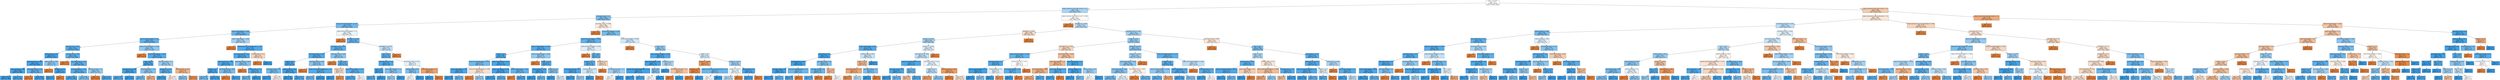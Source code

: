 digraph Tree {
node [shape=box, style="filled", color="black"] ;
0 [label="date <= 114.047\ngini = 0.5\nsamples = 48936\nvalue = [24468, 24468]", fillcolor="#e5813900"] ;
1 [label="highest_education_Lower Than A Level <= 0.0\ngini = 0.46\nsamples = 23588\nvalue = [8468, 15120]", fillcolor="#399de570"] ;
0 -> 1 [labeldistance=2.5, labelangle=45, headlabel="True"] ;
2 [label="imd_band_10-20% <= 0.0\ngini = 0.382\nsamples = 13905\nvalue = [3580, 10325]", fillcolor="#399de5a7"] ;
1 -> 2 ;
3 [label="region_North Western Region <= 0.001\ngini = 0.341\nsamples = 12206\nvalue = [2657, 9549]", fillcolor="#399de5b8"] ;
2 -> 3 ;
4 [label="region_London Region <= 0.001\ngini = 0.301\nsamples = 10797\nvalue = [1990, 8807]", fillcolor="#399de5c5"] ;
3 -> 4 ;
5 [label="region_South West Region <= 0.0\ngini = 0.271\nsamples = 9481\nvalue = [1529, 7952]", fillcolor="#399de5ce"] ;
4 -> 5 ;
6 [label="age_band_0-35 <= 0.001\ngini = 0.241\nsamples = 8249\nvalue = [1157, 7092]", fillcolor="#399de5d5"] ;
5 -> 6 ;
7 [label="region_Ireland <= 0.03\ngini = 0.113\nsamples = 2247\nvalue = [135, 2112]", fillcolor="#399de5ef"] ;
6 -> 7 ;
8 [label="imd_band_60-70% <= 0.003\ngini = 0.092\nsamples = 2144\nvalue = [104, 2040]", fillcolor="#399de5f2"] ;
7 -> 8 ;
9 [label="region_Scotland <= 0.083\ngini = 0.068\nsamples = 1898\nvalue = [67, 1831]", fillcolor="#399de5f6"] ;
8 -> 9 ;
10 [label="gini = 0.041\nsamples = 1480\nvalue = [31, 1449]", fillcolor="#399de5fa"] ;
9 -> 10 ;
11 [label="gini = 0.157\nsamples = 418\nvalue = [36, 382]", fillcolor="#399de5e7"] ;
9 -> 11 ;
12 [label="imd_band_60-70% <= 0.976\ngini = 0.256\nsamples = 246\nvalue = [37, 209]", fillcolor="#399de5d2"] ;
8 -> 12 ;
13 [label="gini = 0.0\nsamples = 26\nvalue = [26, 0]", fillcolor="#e58139ff"] ;
12 -> 13 ;
14 [label="gini = 0.095\nsamples = 220\nvalue = [11, 209]", fillcolor="#399de5f2"] ;
12 -> 14 ;
15 [label="region_Ireland <= 0.983\ngini = 0.421\nsamples = 103\nvalue = [31, 72]", fillcolor="#399de591"] ;
7 -> 15 ;
16 [label="gini = 0.0\nsamples = 27\nvalue = [27, 0]", fillcolor="#e58139ff"] ;
15 -> 16 ;
17 [label="disability_Y <= 0.5\ngini = 0.1\nsamples = 76\nvalue = [4, 72]", fillcolor="#399de5f1"] ;
15 -> 17 ;
18 [label="gini = 0.077\nsamples = 75\nvalue = [3, 72]", fillcolor="#399de5f4"] ;
17 -> 18 ;
19 [label="gini = 0.0\nsamples = 1\nvalue = [1, 0]", fillcolor="#e58139ff"] ;
17 -> 19 ;
20 [label="age_band_0-35 <= 0.999\ngini = 0.283\nsamples = 6002\nvalue = [1022, 4980]", fillcolor="#399de5cb"] ;
6 -> 20 ;
21 [label="gini = 0.0\nsamples = 173\nvalue = [173, 0]", fillcolor="#e58139ff"] ;
20 -> 21 ;
22 [label="imd_band_30-40% <= 0.003\ngini = 0.249\nsamples = 5829\nvalue = [849, 4980]", fillcolor="#399de5d4"] ;
20 -> 22 ;
23 [label="imd_band_50-60% <= 0.004\ngini = 0.217\nsamples = 5138\nvalue = [635, 4503]", fillcolor="#399de5db"] ;
22 -> 23 ;
24 [label="gini = 0.184\nsamples = 4445\nvalue = [456, 3989]", fillcolor="#399de5e2"] ;
23 -> 24 ;
25 [label="gini = 0.383\nsamples = 693\nvalue = [179, 514]", fillcolor="#399de5a6"] ;
23 -> 25 ;
26 [label="imd_band_30-40% <= 1.0\ngini = 0.428\nsamples = 691\nvalue = [214, 477]", fillcolor="#399de58d"] ;
22 -> 26 ;
27 [label="gini = 0.0\nsamples = 160\nvalue = [160, 0]", fillcolor="#e58139ff"] ;
26 -> 27 ;
28 [label="gini = 0.183\nsamples = 531\nvalue = [54, 477]", fillcolor="#399de5e2"] ;
26 -> 28 ;
29 [label="region_South West Region <= 0.999\ngini = 0.422\nsamples = 1232\nvalue = [372, 860]", fillcolor="#399de591"] ;
5 -> 29 ;
30 [label="gini = 0.0\nsamples = 253\nvalue = [253, 0]", fillcolor="#e58139ff"] ;
29 -> 30 ;
31 [label="num_of_prev_attempts <= 0.049\ngini = 0.214\nsamples = 979\nvalue = [119, 860]", fillcolor="#399de5dc"] ;
29 -> 31 ;
32 [label="date <= 99.5\ngini = 0.132\nsamples = 787\nvalue = [56, 731]", fillcolor="#399de5eb"] ;
31 -> 32 ;
33 [label="age_band_0-35 <= 0.961\ngini = 0.076\nsamples = 682\nvalue = [27, 655]", fillcolor="#399de5f4"] ;
32 -> 33 ;
34 [label="gini = 0.213\nsamples = 157\nvalue = [19, 138]", fillcolor="#399de5dc"] ;
33 -> 34 ;
35 [label="gini = 0.03\nsamples = 525\nvalue = [8, 517]", fillcolor="#399de5fb"] ;
33 -> 35 ;
36 [label="imd_band_80-90% <= 0.21\ngini = 0.4\nsamples = 105\nvalue = [29, 76]", fillcolor="#399de59e"] ;
32 -> 36 ;
37 [label="gini = 0.33\nsamples = 91\nvalue = [19, 72]", fillcolor="#399de5bc"] ;
36 -> 37 ;
38 [label="gini = 0.408\nsamples = 14\nvalue = [10, 4]", fillcolor="#e5813999"] ;
36 -> 38 ;
39 [label="imd_band_70-80% <= 0.0\ngini = 0.441\nsamples = 192\nvalue = [63, 129]", fillcolor="#399de582"] ;
31 -> 39 ;
40 [label="disability_Y <= 0.052\ngini = 0.211\nsamples = 125\nvalue = [15, 110]", fillcolor="#399de5dc"] ;
39 -> 40 ;
41 [label="gini = 0.074\nsamples = 104\nvalue = [4, 100]", fillcolor="#399de5f5"] ;
40 -> 41 ;
42 [label="gini = 0.499\nsamples = 21\nvalue = [11, 10]", fillcolor="#e5813917"] ;
40 -> 42 ;
43 [label="studied_credits <= 105.0\ngini = 0.406\nsamples = 67\nvalue = [48, 19]", fillcolor="#e581399a"] ;
39 -> 43 ;
44 [label="gini = 0.401\nsamples = 18\nvalue = [5, 13]", fillcolor="#399de59d"] ;
43 -> 44 ;
45 [label="gini = 0.215\nsamples = 49\nvalue = [43, 6]", fillcolor="#e58139db"] ;
43 -> 45 ;
46 [label="region_London Region <= 0.998\ngini = 0.455\nsamples = 1316\nvalue = [461, 855]", fillcolor="#399de576"] ;
4 -> 46 ;
47 [label="gini = 0.0\nsamples = 353\nvalue = [353, 0]", fillcolor="#e58139ff"] ;
46 -> 47 ;
48 [label="highest_education_No Formal quals <= 0.018\ngini = 0.199\nsamples = 963\nvalue = [108, 855]", fillcolor="#399de5df"] ;
46 -> 48 ;
49 [label="imd_band_50-60% <= 0.012\ngini = 0.179\nsamples = 938\nvalue = [93, 845]", fillcolor="#399de5e3"] ;
48 -> 49 ;
50 [label="imd_band_60-70% <= 0.003\ngini = 0.15\nsamples = 854\nvalue = [70, 784]", fillcolor="#399de5e8"] ;
49 -> 50 ;
51 [label="weight <= 2.5\ngini = 0.128\nsamples = 785\nvalue = [54, 731]", fillcolor="#399de5ec"] ;
50 -> 51 ;
52 [label="gini = 0.362\nsamples = 59\nvalue = [14, 45]", fillcolor="#399de5b0"] ;
51 -> 52 ;
53 [label="gini = 0.104\nsamples = 726\nvalue = [40, 686]", fillcolor="#399de5f0"] ;
51 -> 53 ;
54 [label="imd_band_60-70% <= 0.968\ngini = 0.356\nsamples = 69\nvalue = [16, 53]", fillcolor="#399de5b2"] ;
50 -> 54 ;
55 [label="gini = 0.0\nsamples = 12\nvalue = [12, 0]", fillcolor="#e58139ff"] ;
54 -> 55 ;
56 [label="gini = 0.131\nsamples = 57\nvalue = [4, 53]", fillcolor="#399de5ec"] ;
54 -> 56 ;
57 [label="imd_band_50-60% <= 0.946\ngini = 0.398\nsamples = 84\nvalue = [23, 61]", fillcolor="#399de59f"] ;
49 -> 57 ;
58 [label="gini = 0.0\nsamples = 15\nvalue = [15, 0]", fillcolor="#e58139ff"] ;
57 -> 58 ;
59 [label="studied_credits <= 75.0\ngini = 0.205\nsamples = 69\nvalue = [8, 61]", fillcolor="#399de5de"] ;
57 -> 59 ;
60 [label="gini = 0.326\nsamples = 39\nvalue = [8, 31]", fillcolor="#399de5bd"] ;
59 -> 60 ;
61 [label="gini = 0.0\nsamples = 30\nvalue = [0, 30]", fillcolor="#399de5ff"] ;
59 -> 61 ;
62 [label="studied_credits <= 67.5\ngini = 0.48\nsamples = 25\nvalue = [15, 10]", fillcolor="#e5813955"] ;
48 -> 62 ;
63 [label="gini = 0.0\nsamples = 15\nvalue = [15, 0]", fillcolor="#e58139ff"] ;
62 -> 63 ;
64 [label="gini = 0.0\nsamples = 10\nvalue = [0, 10]", fillcolor="#399de5ff"] ;
62 -> 64 ;
65 [label="region_North Western Region <= 1.0\ngini = 0.499\nsamples = 1409\nvalue = [667, 742]", fillcolor="#399de51a"] ;
3 -> 65 ;
66 [label="gini = 0.0\nsamples = 505\nvalue = [505, 0]", fillcolor="#e58139ff"] ;
65 -> 66 ;
67 [label="disability_Y <= 0.009\ngini = 0.294\nsamples = 904\nvalue = [162, 742]", fillcolor="#399de5c7"] ;
65 -> 67 ;
68 [label="imd_band_0-10% <= 0.011\ngini = 0.253\nsamples = 794\nvalue = [118, 676]", fillcolor="#399de5d2"] ;
67 -> 68 ;
69 [label="imd_band_50-60% <= 0.014\ngini = 0.192\nsamples = 613\nvalue = [66, 547]", fillcolor="#399de5e0"] ;
68 -> 69 ;
70 [label="weight <= 3.5\ngini = 0.139\nsamples = 517\nvalue = [39, 478]", fillcolor="#399de5ea"] ;
69 -> 70 ;
71 [label="imd_band_20-30% <= 0.5\ngini = 0.347\nsamples = 94\nvalue = [21, 73]", fillcolor="#399de5b6"] ;
70 -> 71 ;
72 [label="gini = 0.067\nsamples = 58\nvalue = [2, 56]", fillcolor="#399de5f6"] ;
71 -> 72 ;
73 [label="gini = 0.498\nsamples = 36\nvalue = [19, 17]", fillcolor="#e581391b"] ;
71 -> 73 ;
74 [label="studied_credits <= 105.0\ngini = 0.081\nsamples = 423\nvalue = [18, 405]", fillcolor="#399de5f4"] ;
70 -> 74 ;
75 [label="gini = 0.039\nsamples = 301\nvalue = [6, 295]", fillcolor="#399de5fa"] ;
74 -> 75 ;
76 [label="gini = 0.177\nsamples = 122\nvalue = [12, 110]", fillcolor="#399de5e3"] ;
74 -> 76 ;
77 [label="imd_band_50-60% <= 0.96\ngini = 0.404\nsamples = 96\nvalue = [27, 69]", fillcolor="#399de59b"] ;
69 -> 77 ;
78 [label="gini = 0.0\nsamples = 18\nvalue = [18, 0]", fillcolor="#e58139ff"] ;
77 -> 78 ;
79 [label="highest_education_HE Qualification <= 0.5\ngini = 0.204\nsamples = 78\nvalue = [9, 69]", fillcolor="#399de5de"] ;
77 -> 79 ;
80 [label="gini = 0.337\nsamples = 42\nvalue = [9, 33]", fillcolor="#399de5b9"] ;
79 -> 80 ;
81 [label="gini = 0.0\nsamples = 36\nvalue = [0, 36]", fillcolor="#399de5ff"] ;
79 -> 81 ;
82 [label="imd_band_0-10% <= 0.988\ngini = 0.41\nsamples = 181\nvalue = [52, 129]", fillcolor="#399de598"] ;
68 -> 82 ;
83 [label="gini = 0.0\nsamples = 26\nvalue = [26, 0]", fillcolor="#e58139ff"] ;
82 -> 83 ;
84 [label="weight <= 2.5\ngini = 0.279\nsamples = 155\nvalue = [26, 129]", fillcolor="#399de5cc"] ;
82 -> 84 ;
85 [label="gender_F <= 0.5\ngini = 0.486\nsamples = 12\nvalue = [7, 5]", fillcolor="#e5813949"] ;
84 -> 85 ;
86 [label="gini = 0.0\nsamples = 4\nvalue = [0, 4]", fillcolor="#399de5ff"] ;
85 -> 86 ;
87 [label="gini = 0.219\nsamples = 8\nvalue = [7, 1]", fillcolor="#e58139db"] ;
85 -> 87 ;
88 [label="num_of_prev_attempts <= 1.194\ngini = 0.23\nsamples = 143\nvalue = [19, 124]", fillcolor="#399de5d8"] ;
84 -> 88 ;
89 [label="gini = 0.198\nsamples = 135\nvalue = [15, 120]", fillcolor="#399de5df"] ;
88 -> 89 ;
90 [label="gini = 0.5\nsamples = 8\nvalue = [4, 4]", fillcolor="#e5813900"] ;
88 -> 90 ;
91 [label="disability_N <= 0.015\ngini = 0.48\nsamples = 110\nvalue = [44, 66]", fillcolor="#399de555"] ;
67 -> 91 ;
92 [label="date <= 84.5\ngini = 0.275\nsamples = 79\nvalue = [13, 66]", fillcolor="#399de5cd"] ;
91 -> 92 ;
93 [label="imd_band_20-30% <= 0.5\ngini = 0.19\nsamples = 66\nvalue = [7, 59]", fillcolor="#399de5e1"] ;
92 -> 93 ;
94 [label="date <= 33.0\ngini = 0.111\nsamples = 51\nvalue = [3, 48]", fillcolor="#399de5ef"] ;
93 -> 94 ;
95 [label="gini = 0.219\nsamples = 24\nvalue = [3, 21]", fillcolor="#399de5db"] ;
94 -> 95 ;
96 [label="gini = 0.0\nsamples = 27\nvalue = [0, 27]", fillcolor="#399de5ff"] ;
94 -> 96 ;
97 [label="num_of_prev_attempts <= 1.5\ngini = 0.391\nsamples = 15\nvalue = [4, 11]", fillcolor="#399de5a2"] ;
93 -> 97 ;
98 [label="gini = 0.444\nsamples = 12\nvalue = [4, 8]", fillcolor="#399de57f"] ;
97 -> 98 ;
99 [label="gini = 0.0\nsamples = 3\nvalue = [0, 3]", fillcolor="#399de5ff"] ;
97 -> 99 ;
100 [label="imd_band_0-10% <= 0.353\ngini = 0.497\nsamples = 13\nvalue = [6, 7]", fillcolor="#399de524"] ;
92 -> 100 ;
101 [label="studied_credits <= 90.0\ngini = 0.375\nsamples = 8\nvalue = [2, 6]", fillcolor="#399de5aa"] ;
100 -> 101 ;
102 [label="gini = 0.5\nsamples = 4\nvalue = [2, 2]", fillcolor="#e5813900"] ;
101 -> 102 ;
103 [label="gini = 0.0\nsamples = 4\nvalue = [0, 4]", fillcolor="#399de5ff"] ;
101 -> 103 ;
104 [label="assessment_type_TMA <= 0.5\ngini = 0.32\nsamples = 5\nvalue = [4, 1]", fillcolor="#e58139bf"] ;
100 -> 104 ;
105 [label="gini = 0.0\nsamples = 1\nvalue = [0, 1]", fillcolor="#399de5ff"] ;
104 -> 105 ;
106 [label="gini = 0.0\nsamples = 4\nvalue = [4, 0]", fillcolor="#e58139ff"] ;
104 -> 106 ;
107 [label="gini = 0.0\nsamples = 31\nvalue = [31, 0]", fillcolor="#e58139ff"] ;
91 -> 107 ;
108 [label="imd_band_10-20% <= 0.999\ngini = 0.496\nsamples = 1699\nvalue = [923, 776]", fillcolor="#e5813929"] ;
2 -> 108 ;
109 [label="gini = 0.0\nsamples = 690\nvalue = [690, 0]", fillcolor="#e58139ff"] ;
108 -> 109 ;
110 [label="num_of_prev_attempts <= 0.029\ngini = 0.355\nsamples = 1009\nvalue = [233, 776]", fillcolor="#399de5b2"] ;
108 -> 110 ;
111 [label="region_South West Region <= 0.006\ngini = 0.268\nsamples = 746\nvalue = [119, 627]", fillcolor="#399de5cf"] ;
110 -> 111 ;
112 [label="region_Yorkshire Region <= 0.007\ngini = 0.22\nsamples = 669\nvalue = [84, 585]", fillcolor="#399de5da"] ;
111 -> 112 ;
113 [label="weight <= 4.5\ngini = 0.186\nsamples = 597\nvalue = [62, 535]", fillcolor="#399de5e1"] ;
112 -> 113 ;
114 [label="region_East Midlands Region <= 0.02\ngini = 0.345\nsamples = 122\nvalue = [27, 95]", fillcolor="#399de5b7"] ;
113 -> 114 ;
115 [label="region_London Region <= 0.5\ngini = 0.131\nsamples = 85\nvalue = [6, 79]", fillcolor="#399de5ec"] ;
114 -> 115 ;
116 [label="gini = 0.059\nsamples = 66\nvalue = [2, 64]", fillcolor="#399de5f7"] ;
115 -> 116 ;
117 [label="gini = 0.332\nsamples = 19\nvalue = [4, 15]", fillcolor="#399de5bb"] ;
115 -> 117 ;
118 [label="region_East Midlands Region <= 0.993\ngini = 0.491\nsamples = 37\nvalue = [21, 16]", fillcolor="#e581393d"] ;
114 -> 118 ;
119 [label="gini = 0.0\nsamples = 13\nvalue = [13, 0]", fillcolor="#e58139ff"] ;
118 -> 119 ;
120 [label="gini = 0.444\nsamples = 24\nvalue = [8, 16]", fillcolor="#399de57f"] ;
118 -> 120 ;
121 [label="region_London Region <= 0.012\ngini = 0.137\nsamples = 475\nvalue = [35, 440]", fillcolor="#399de5eb"] ;
113 -> 121 ;
122 [label="region_South Region <= 0.194\ngini = 0.095\nsamples = 380\nvalue = [19, 361]", fillcolor="#399de5f2"] ;
121 -> 122 ;
123 [label="gini = 0.073\nsamples = 341\nvalue = [13, 328]", fillcolor="#399de5f5"] ;
122 -> 123 ;
124 [label="gini = 0.26\nsamples = 39\nvalue = [6, 33]", fillcolor="#399de5d1"] ;
122 -> 124 ;
125 [label="region_London Region <= 0.785\ngini = 0.28\nsamples = 95\nvalue = [16, 79]", fillcolor="#399de5cb"] ;
121 -> 125 ;
126 [label="gini = 0.0\nsamples = 7\nvalue = [7, 0]", fillcolor="#e58139ff"] ;
125 -> 126 ;
127 [label="gini = 0.184\nsamples = 88\nvalue = [9, 79]", fillcolor="#399de5e2"] ;
125 -> 127 ;
128 [label="region_Yorkshire Region <= 0.988\ngini = 0.424\nsamples = 72\nvalue = [22, 50]", fillcolor="#399de58f"] ;
112 -> 128 ;
129 [label="gini = 0.0\nsamples = 15\nvalue = [15, 0]", fillcolor="#e58139ff"] ;
128 -> 129 ;
130 [label="weight <= 11.25\ngini = 0.215\nsamples = 57\nvalue = [7, 50]", fillcolor="#399de5db"] ;
128 -> 130 ;
131 [label="studied_credits <= 105.0\ngini = 0.1\nsamples = 38\nvalue = [2, 36]", fillcolor="#399de5f1"] ;
130 -> 131 ;
132 [label="gini = 0.0\nsamples = 28\nvalue = [0, 28]", fillcolor="#399de5ff"] ;
131 -> 132 ;
133 [label="gini = 0.32\nsamples = 10\nvalue = [2, 8]", fillcolor="#399de5bf"] ;
131 -> 133 ;
134 [label="gender_M <= 0.5\ngini = 0.388\nsamples = 19\nvalue = [5, 14]", fillcolor="#399de5a4"] ;
130 -> 134 ;
135 [label="gini = 0.0\nsamples = 8\nvalue = [0, 8]", fillcolor="#399de5ff"] ;
134 -> 135 ;
136 [label="gini = 0.496\nsamples = 11\nvalue = [5, 6]", fillcolor="#399de52a"] ;
134 -> 136 ;
137 [label="region_South West Region <= 0.938\ngini = 0.496\nsamples = 77\nvalue = [35, 42]", fillcolor="#399de52a"] ;
111 -> 137 ;
138 [label="gini = 0.0\nsamples = 26\nvalue = [26, 0]", fillcolor="#e58139ff"] ;
137 -> 138 ;
139 [label="date <= 99.5\ngini = 0.291\nsamples = 51\nvalue = [9, 42]", fillcolor="#399de5c8"] ;
137 -> 139 ;
140 [label="disability_Y <= 0.5\ngini = 0.227\nsamples = 46\nvalue = [6, 40]", fillcolor="#399de5d9"] ;
139 -> 140 ;
141 [label="assessment_type_CMA <= 0.5\ngini = 0.142\nsamples = 39\nvalue = [3, 36]", fillcolor="#399de5ea"] ;
140 -> 141 ;
142 [label="gini = 0.059\nsamples = 33\nvalue = [1, 32]", fillcolor="#399de5f7"] ;
141 -> 142 ;
143 [label="gini = 0.444\nsamples = 6\nvalue = [2, 4]", fillcolor="#399de57f"] ;
141 -> 143 ;
144 [label="studied_credits <= 105.0\ngini = 0.49\nsamples = 7\nvalue = [3, 4]", fillcolor="#399de540"] ;
140 -> 144 ;
145 [label="gini = 0.0\nsamples = 4\nvalue = [0, 4]", fillcolor="#399de5ff"] ;
144 -> 145 ;
146 [label="gini = 0.0\nsamples = 3\nvalue = [3, 0]", fillcolor="#e58139ff"] ;
144 -> 146 ;
147 [label="gender_M <= 0.5\ngini = 0.48\nsamples = 5\nvalue = [3, 2]", fillcolor="#e5813955"] ;
139 -> 147 ;
148 [label="gini = 0.0\nsamples = 2\nvalue = [2, 0]", fillcolor="#e58139ff"] ;
147 -> 148 ;
149 [label="assessment_type_CMA <= 0.5\ngini = 0.444\nsamples = 3\nvalue = [1, 2]", fillcolor="#399de57f"] ;
147 -> 149 ;
150 [label="gini = 0.5\nsamples = 2\nvalue = [1, 1]", fillcolor="#e5813900"] ;
149 -> 150 ;
151 [label="gini = 0.0\nsamples = 1\nvalue = [0, 1]", fillcolor="#399de5ff"] ;
149 -> 151 ;
152 [label="num_of_prev_attempts <= 0.995\ngini = 0.491\nsamples = 263\nvalue = [114, 149]", fillcolor="#399de53c"] ;
110 -> 152 ;
153 [label="gini = 0.0\nsamples = 50\nvalue = [50, 0]", fillcolor="#e58139ff"] ;
152 -> 153 ;
154 [label="date <= 52.0\ngini = 0.42\nsamples = 213\nvalue = [64, 149]", fillcolor="#399de591"] ;
152 -> 154 ;
155 [label="region_South East Region <= 0.306\ngini = 0.167\nsamples = 87\nvalue = [8, 79]", fillcolor="#399de5e5"] ;
154 -> 155 ;
156 [label="region_North Region <= 0.5\ngini = 0.1\nsamples = 76\nvalue = [4, 72]", fillcolor="#399de5f1"] ;
155 -> 156 ;
157 [label="highest_education_HE Qualification <= 0.5\ngini = 0.08\nsamples = 72\nvalue = [3, 69]", fillcolor="#399de5f4"] ;
156 -> 157 ;
158 [label="gini = 0.038\nsamples = 52\nvalue = [1, 51]", fillcolor="#399de5fa"] ;
157 -> 158 ;
159 [label="gini = 0.18\nsamples = 20\nvalue = [2, 18]", fillcolor="#399de5e3"] ;
157 -> 159 ;
160 [label="date <= 30.5\ngini = 0.375\nsamples = 4\nvalue = [1, 3]", fillcolor="#399de5aa"] ;
156 -> 160 ;
161 [label="gini = 0.5\nsamples = 2\nvalue = [1, 1]", fillcolor="#e5813900"] ;
160 -> 161 ;
162 [label="gini = 0.0\nsamples = 2\nvalue = [0, 2]", fillcolor="#399de5ff"] ;
160 -> 162 ;
163 [label="disability_N <= 0.5\ngini = 0.463\nsamples = 11\nvalue = [4, 7]", fillcolor="#399de56d"] ;
155 -> 163 ;
164 [label="gini = 0.0\nsamples = 5\nvalue = [0, 5]", fillcolor="#399de5ff"] ;
163 -> 164 ;
165 [label="assessment_type_CMA <= 0.5\ngini = 0.444\nsamples = 6\nvalue = [4, 2]", fillcolor="#e581397f"] ;
163 -> 165 ;
166 [label="gini = 0.0\nsamples = 4\nvalue = [4, 0]", fillcolor="#e58139ff"] ;
165 -> 166 ;
167 [label="gini = 0.0\nsamples = 2\nvalue = [0, 2]", fillcolor="#399de5ff"] ;
165 -> 167 ;
168 [label="weight <= 3.5\ngini = 0.494\nsamples = 126\nvalue = [56, 70]", fillcolor="#399de533"] ;
154 -> 168 ;
169 [label="gender_M <= 0.885\ngini = 0.293\nsamples = 28\nvalue = [23, 5]", fillcolor="#e58139c8"] ;
168 -> 169 ;
170 [label="disability_Y <= 0.5\ngini = 0.083\nsamples = 23\nvalue = [22, 1]", fillcolor="#e58139f3"] ;
169 -> 170 ;
171 [label="gini = 0.0\nsamples = 22\nvalue = [22, 0]", fillcolor="#e58139ff"] ;
170 -> 171 ;
172 [label="gini = 0.0\nsamples = 1\nvalue = [0, 1]", fillcolor="#399de5ff"] ;
170 -> 172 ;
173 [label="highest_education_A Level or Equivalent <= 0.5\ngini = 0.32\nsamples = 5\nvalue = [1, 4]", fillcolor="#399de5bf"] ;
169 -> 173 ;
174 [label="gini = 0.5\nsamples = 2\nvalue = [1, 1]", fillcolor="#e5813900"] ;
173 -> 174 ;
175 [label="gini = 0.0\nsamples = 3\nvalue = [0, 3]", fillcolor="#399de5ff"] ;
173 -> 175 ;
176 [label="gender_F <= 0.947\ngini = 0.447\nsamples = 98\nvalue = [33, 65]", fillcolor="#399de57e"] ;
168 -> 176 ;
177 [label="gender_F <= 0.031\ngini = 0.499\nsamples = 63\nvalue = [30, 33]", fillcolor="#399de517"] ;
176 -> 177 ;
178 [label="gini = 0.475\nsamples = 54\nvalue = [21, 33]", fillcolor="#399de55d"] ;
177 -> 178 ;
179 [label="gini = 0.0\nsamples = 9\nvalue = [9, 0]", fillcolor="#e58139ff"] ;
177 -> 179 ;
180 [label="region_Ireland <= 0.5\ngini = 0.157\nsamples = 35\nvalue = [3, 32]", fillcolor="#399de5e7"] ;
176 -> 180 ;
181 [label="gini = 0.111\nsamples = 34\nvalue = [2, 32]", fillcolor="#399de5ef"] ;
180 -> 181 ;
182 [label="gini = 0.0\nsamples = 1\nvalue = [1, 0]", fillcolor="#e58139ff"] ;
180 -> 182 ;
183 [label="highest_education_Lower Than A Level <= 0.999\ngini = 0.5\nsamples = 9683\nvalue = [4888, 4795]", fillcolor="#e5813905"] ;
1 -> 183 ;
184 [label="gini = 0.0\nsamples = 1850\nvalue = [1850, 0]", fillcolor="#e58139ff"] ;
183 -> 184 ;
185 [label="disability_N <= 0.999\ngini = 0.475\nsamples = 7833\nvalue = [3038, 4795]", fillcolor="#399de55d"] ;
183 -> 185 ;
186 [label="disability_N <= 0.005\ngini = 0.488\nsamples = 1387\nvalue = [803, 584]", fillcolor="#e5813946"] ;
185 -> 186 ;
187 [label="gender_M <= 0.016\ngini = 0.447\nsamples = 882\nvalue = [298, 584]", fillcolor="#399de57d"] ;
186 -> 187 ;
188 [label="region_South Region <= 0.106\ngini = 0.199\nsamples = 295\nvalue = [33, 262]", fillcolor="#399de5df"] ;
187 -> 188 ;
189 [label="region_Wales <= 0.5\ngini = 0.112\nsamples = 252\nvalue = [15, 237]", fillcolor="#399de5ef"] ;
188 -> 189 ;
190 [label="studied_credits <= 165.0\ngini = 0.076\nsamples = 228\nvalue = [9, 219]", fillcolor="#399de5f5"] ;
189 -> 190 ;
191 [label="imd_band_0-10% <= 0.5\ngini = 0.062\nsamples = 218\nvalue = [7, 211]", fillcolor="#399de5f7"] ;
190 -> 191 ;
192 [label="gini = 0.039\nsamples = 201\nvalue = [4, 197]", fillcolor="#399de5fa"] ;
191 -> 192 ;
193 [label="gini = 0.291\nsamples = 17\nvalue = [3, 14]", fillcolor="#399de5c8"] ;
191 -> 193 ;
194 [label="region_East Midlands Region <= 0.5\ngini = 0.32\nsamples = 10\nvalue = [2, 8]", fillcolor="#399de5bf"] ;
190 -> 194 ;
195 [label="gini = 0.198\nsamples = 9\nvalue = [1, 8]", fillcolor="#399de5df"] ;
194 -> 195 ;
196 [label="gini = 0.0\nsamples = 1\nvalue = [1, 0]", fillcolor="#e58139ff"] ;
194 -> 196 ;
197 [label="imd_band_20-30% <= 0.5\ngini = 0.375\nsamples = 24\nvalue = [6, 18]", fillcolor="#399de5aa"] ;
189 -> 197 ;
198 [label="imd_band_10-20% <= 0.5\ngini = 0.308\nsamples = 21\nvalue = [4, 17]", fillcolor="#399de5c3"] ;
197 -> 198 ;
199 [label="gini = 0.255\nsamples = 20\nvalue = [3, 17]", fillcolor="#399de5d2"] ;
198 -> 199 ;
200 [label="gini = 0.0\nsamples = 1\nvalue = [1, 0]", fillcolor="#e58139ff"] ;
198 -> 200 ;
201 [label="date <= 51.5\ngini = 0.444\nsamples = 3\nvalue = [2, 1]", fillcolor="#e581397f"] ;
197 -> 201 ;
202 [label="gini = 0.0\nsamples = 1\nvalue = [1, 0]", fillcolor="#e58139ff"] ;
201 -> 202 ;
203 [label="gini = 0.5\nsamples = 2\nvalue = [1, 1]", fillcolor="#e5813900"] ;
201 -> 203 ;
204 [label="studied_credits <= 105.0\ngini = 0.487\nsamples = 43\nvalue = [18, 25]", fillcolor="#399de547"] ;
188 -> 204 ;
205 [label="weight <= 11.25\ngini = 0.426\nsamples = 26\nvalue = [18, 8]", fillcolor="#e581398e"] ;
204 -> 205 ;
206 [label="imd_band_50-60% <= 0.723\ngini = 0.351\nsamples = 22\nvalue = [17, 5]", fillcolor="#e58139b4"] ;
205 -> 206 ;
207 [label="gini = 0.208\nsamples = 17\nvalue = [15, 2]", fillcolor="#e58139dd"] ;
206 -> 207 ;
208 [label="gini = 0.48\nsamples = 5\nvalue = [2, 3]", fillcolor="#399de555"] ;
206 -> 208 ;
209 [label="imd_band_50-60% <= 0.5\ngini = 0.375\nsamples = 4\nvalue = [1, 3]", fillcolor="#399de5aa"] ;
205 -> 209 ;
210 [label="gini = 0.0\nsamples = 3\nvalue = [0, 3]", fillcolor="#399de5ff"] ;
209 -> 210 ;
211 [label="gini = 0.0\nsamples = 1\nvalue = [1, 0]", fillcolor="#e58139ff"] ;
209 -> 211 ;
212 [label="gini = 0.0\nsamples = 17\nvalue = [0, 17]", fillcolor="#399de5ff"] ;
204 -> 212 ;
213 [label="gender_F <= 0.008\ngini = 0.495\nsamples = 587\nvalue = [265, 322]", fillcolor="#399de52d"] ;
187 -> 213 ;
214 [label="age_band_0-35 <= 0.003\ngini = 0.481\nsamples = 540\nvalue = [218, 322]", fillcolor="#399de552"] ;
213 -> 214 ;
215 [label="region_East Anglian Region <= 0.5\ngini = 0.17\nsamples = 96\nvalue = [9, 87]", fillcolor="#399de5e5"] ;
214 -> 215 ;
216 [label="imd_band_10-20% <= 0.5\ngini = 0.121\nsamples = 77\nvalue = [5, 72]", fillcolor="#399de5ed"] ;
215 -> 216 ;
217 [label="gini = 0.061\nsamples = 64\nvalue = [2, 62]", fillcolor="#399de5f7"] ;
216 -> 217 ;
218 [label="gini = 0.355\nsamples = 13\nvalue = [3, 10]", fillcolor="#399de5b3"] ;
216 -> 218 ;
219 [label="date <= 24.0\ngini = 0.332\nsamples = 19\nvalue = [4, 15]", fillcolor="#399de5bb"] ;
215 -> 219 ;
220 [label="gini = 0.444\nsamples = 3\nvalue = [2, 1]", fillcolor="#e581397f"] ;
219 -> 220 ;
221 [label="gini = 0.219\nsamples = 16\nvalue = [2, 14]", fillcolor="#399de5db"] ;
219 -> 221 ;
222 [label="imd_band_40-50% <= 0.004\ngini = 0.498\nsamples = 444\nvalue = [209, 235]", fillcolor="#399de51c"] ;
214 -> 222 ;
223 [label="weight <= 2.5\ngini = 0.475\nsamples = 361\nvalue = [140, 221]", fillcolor="#399de55d"] ;
222 -> 223 ;
224 [label="gini = 0.324\nsamples = 64\nvalue = [51, 13]", fillcolor="#e58139be"] ;
223 -> 224 ;
225 [label="gini = 0.42\nsamples = 297\nvalue = [89, 208]", fillcolor="#399de592"] ;
223 -> 225 ;
226 [label="imd_band_40-50% <= 0.997\ngini = 0.28\nsamples = 83\nvalue = [69, 14]", fillcolor="#e58139cb"] ;
222 -> 226 ;
227 [label="gini = 0.0\nsamples = 51\nvalue = [51, 0]", fillcolor="#e58139ff"] ;
226 -> 227 ;
228 [label="gini = 0.492\nsamples = 32\nvalue = [18, 14]", fillcolor="#e5813939"] ;
226 -> 228 ;
229 [label="gini = 0.0\nsamples = 47\nvalue = [47, 0]", fillcolor="#e58139ff"] ;
213 -> 229 ;
230 [label="gini = 0.0\nsamples = 505\nvalue = [505, 0]", fillcolor="#e58139ff"] ;
186 -> 230 ;
231 [label="imd_band_0-10% <= 0.001\ngini = 0.453\nsamples = 6446\nvalue = [2235, 4211]", fillcolor="#399de578"] ;
185 -> 231 ;
232 [label="weight <= 2.536\ngini = 0.432\nsamples = 5610\nvalue = [1773, 3837]", fillcolor="#399de589"] ;
231 -> 232 ;
233 [label="age_band_0-35 <= 0.002\ngini = 0.481\nsamples = 510\nvalue = [305, 205]", fillcolor="#e5813954"] ;
232 -> 233 ;
234 [label="region_South West Region <= 0.459\ngini = 0.287\nsamples = 75\nvalue = [13, 62]", fillcolor="#399de5ca"] ;
233 -> 234 ;
235 [label="imd_band_40-50% <= 0.5\ngini = 0.198\nsamples = 63\nvalue = [7, 56]", fillcolor="#399de5df"] ;
234 -> 235 ;
236 [label="region_South East Region <= 0.5\ngini = 0.074\nsamples = 52\nvalue = [2, 50]", fillcolor="#399de5f5"] ;
235 -> 236 ;
237 [label="gini = 0.0\nsamples = 45\nvalue = [0, 45]", fillcolor="#399de5ff"] ;
236 -> 237 ;
238 [label="gini = 0.408\nsamples = 7\nvalue = [2, 5]", fillcolor="#399de599"] ;
236 -> 238 ;
239 [label="studied_credits <= 75.0\ngini = 0.496\nsamples = 11\nvalue = [5, 6]", fillcolor="#399de52a"] ;
235 -> 239 ;
240 [label="gini = 0.0\nsamples = 5\nvalue = [0, 5]", fillcolor="#399de5ff"] ;
239 -> 240 ;
241 [label="gini = 0.278\nsamples = 6\nvalue = [5, 1]", fillcolor="#e58139cc"] ;
239 -> 241 ;
242 [label="imd_band_60-70% <= 0.419\ngini = 0.5\nsamples = 12\nvalue = [6, 6]", fillcolor="#e5813900"] ;
234 -> 242 ;
243 [label="num_of_prev_attempts <= 0.5\ngini = 0.245\nsamples = 7\nvalue = [1, 6]", fillcolor="#399de5d4"] ;
242 -> 243 ;
244 [label="gini = 0.0\nsamples = 6\nvalue = [0, 6]", fillcolor="#399de5ff"] ;
243 -> 244 ;
245 [label="gini = 0.0\nsamples = 1\nvalue = [1, 0]", fillcolor="#e58139ff"] ;
243 -> 245 ;
246 [label="gini = 0.0\nsamples = 5\nvalue = [5, 0]", fillcolor="#e58139ff"] ;
242 -> 246 ;
247 [label="imd_band_30-40% <= 0.986\ngini = 0.441\nsamples = 435\nvalue = [292, 143]", fillcolor="#e5813982"] ;
233 -> 247 ;
248 [label="region_North Region <= 1.0\ngini = 0.417\nsamples = 412\nvalue = [290, 122]", fillcolor="#e5813994"] ;
247 -> 248 ;
249 [label="imd_band_80-90% <= 0.999\ngini = 0.395\nsamples = 395\nvalue = [288, 107]", fillcolor="#e58139a0"] ;
248 -> 249 ;
250 [label="gini = 0.37\nsamples = 379\nvalue = [286, 93]", fillcolor="#e58139ac"] ;
249 -> 250 ;
251 [label="gini = 0.219\nsamples = 16\nvalue = [2, 14]", fillcolor="#399de5db"] ;
249 -> 251 ;
252 [label="num_of_prev_attempts <= 0.5\ngini = 0.208\nsamples = 17\nvalue = [2, 15]", fillcolor="#399de5dd"] ;
248 -> 252 ;
253 [label="gini = 0.117\nsamples = 16\nvalue = [1, 15]", fillcolor="#399de5ee"] ;
252 -> 253 ;
254 [label="gini = 0.0\nsamples = 1\nvalue = [1, 0]", fillcolor="#e58139ff"] ;
252 -> 254 ;
255 [label="region_North Region <= 0.5\ngini = 0.159\nsamples = 23\nvalue = [2, 21]", fillcolor="#399de5e7"] ;
247 -> 255 ;
256 [label="region_Scotland <= 0.5\ngini = 0.095\nsamples = 20\nvalue = [1, 19]", fillcolor="#399de5f2"] ;
255 -> 256 ;
257 [label="gini = 0.0\nsamples = 16\nvalue = [0, 16]", fillcolor="#399de5ff"] ;
256 -> 257 ;
258 [label="gini = 0.375\nsamples = 4\nvalue = [1, 3]", fillcolor="#399de5aa"] ;
256 -> 258 ;
259 [label="studied_credits <= 90.0\ngini = 0.444\nsamples = 3\nvalue = [1, 2]", fillcolor="#399de57f"] ;
255 -> 259 ;
260 [label="gini = 0.5\nsamples = 2\nvalue = [1, 1]", fillcolor="#e5813900"] ;
259 -> 260 ;
261 [label="gini = 0.0\nsamples = 1\nvalue = [0, 1]", fillcolor="#399de5ff"] ;
259 -> 261 ;
262 [label="gender_F <= 0.999\ngini = 0.41\nsamples = 5100\nvalue = [1468, 3632]", fillcolor="#399de598"] ;
232 -> 262 ;
263 [label="gender_F <= 0.004\ngini = 0.451\nsamples = 3543\nvalue = [1218, 2325]", fillcolor="#399de579"] ;
262 -> 263 ;
264 [label="imd_band_90-100% <= 0.003\ngini = 0.413\nsamples = 3283\nvalue = [958, 2325]", fillcolor="#399de596"] ;
263 -> 264 ;
265 [label="imd_band_20-30% <= 0.005\ngini = 0.383\nsamples = 2874\nvalue = [743, 2131]", fillcolor="#399de5a6"] ;
264 -> 265 ;
266 [label="gini = 0.342\nsamples = 2431\nvalue = [533, 1898]", fillcolor="#399de5b7"] ;
265 -> 266 ;
267 [label="gini = 0.499\nsamples = 443\nvalue = [210, 233]", fillcolor="#399de519"] ;
265 -> 267 ;
268 [label="imd_band_90-100% <= 0.996\ngini = 0.499\nsamples = 409\nvalue = [215, 194]", fillcolor="#e5813919"] ;
264 -> 268 ;
269 [label="gini = 0.0\nsamples = 165\nvalue = [165, 0]", fillcolor="#e58139ff"] ;
268 -> 269 ;
270 [label="gini = 0.326\nsamples = 244\nvalue = [50, 194]", fillcolor="#399de5bd"] ;
268 -> 270 ;
271 [label="gini = 0.0\nsamples = 260\nvalue = [260, 0]", fillcolor="#e58139ff"] ;
263 -> 271 ;
272 [label="region_West Midlands Region <= 0.01\ngini = 0.27\nsamples = 1557\nvalue = [250, 1307]", fillcolor="#399de5ce"] ;
262 -> 272 ;
273 [label="weight <= 4.5\ngini = 0.236\nsamples = 1417\nvalue = [194, 1223]", fillcolor="#399de5d7"] ;
272 -> 273 ;
274 [label="region_South West Region <= 0.035\ngini = 0.416\nsamples = 268\nvalue = [79, 189]", fillcolor="#399de594"] ;
273 -> 274 ;
275 [label="gini = 0.278\nsamples = 210\nvalue = [35, 175]", fillcolor="#399de5cc"] ;
274 -> 275 ;
276 [label="gini = 0.366\nsamples = 58\nvalue = [44, 14]", fillcolor="#e58139ae"] ;
274 -> 276 ;
277 [label="region_South Region <= 0.0\ngini = 0.18\nsamples = 1149\nvalue = [115, 1034]", fillcolor="#399de5e3"] ;
273 -> 277 ;
278 [label="gini = 0.14\nsamples = 1019\nvalue = [77, 942]", fillcolor="#399de5ea"] ;
277 -> 278 ;
279 [label="gini = 0.414\nsamples = 130\nvalue = [38, 92]", fillcolor="#399de596"] ;
277 -> 279 ;
280 [label="region_West Midlands Region <= 0.992\ngini = 0.48\nsamples = 140\nvalue = [56, 84]", fillcolor="#399de555"] ;
272 -> 280 ;
281 [label="gini = 0.0\nsamples = 43\nvalue = [43, 0]", fillcolor="#e58139ff"] ;
280 -> 281 ;
282 [label="imd_band_20-30% <= 0.5\ngini = 0.232\nsamples = 97\nvalue = [13, 84]", fillcolor="#399de5d8"] ;
280 -> 282 ;
283 [label="gini = 0.096\nsamples = 79\nvalue = [4, 75]", fillcolor="#399de5f1"] ;
282 -> 283 ;
284 [label="gini = 0.5\nsamples = 18\nvalue = [9, 9]", fillcolor="#e5813900"] ;
282 -> 284 ;
285 [label="imd_band_0-10% <= 0.999\ngini = 0.494\nsamples = 836\nvalue = [462, 374]", fillcolor="#e5813931"] ;
231 -> 285 ;
286 [label="gini = 0.0\nsamples = 346\nvalue = [346, 0]", fillcolor="#e58139ff"] ;
285 -> 286 ;
287 [label="date <= 33.0\ngini = 0.361\nsamples = 490\nvalue = [116, 374]", fillcolor="#399de5b0"] ;
285 -> 287 ;
288 [label="weight <= 8.137\ngini = 0.465\nsamples = 207\nvalue = [76, 131]", fillcolor="#399de56b"] ;
287 -> 288 ;
289 [label="studied_credits <= 135.0\ngini = 0.24\nsamples = 93\nvalue = [13, 80]", fillcolor="#399de5d6"] ;
288 -> 289 ;
290 [label="region_North Western Region <= 0.101\ngini = 0.171\nsamples = 85\nvalue = [8, 77]", fillcolor="#399de5e5"] ;
289 -> 290 ;
291 [label="gini = 0.067\nsamples = 58\nvalue = [2, 56]", fillcolor="#399de5f6"] ;
290 -> 291 ;
292 [label="gini = 0.346\nsamples = 27\nvalue = [6, 21]", fillcolor="#399de5b6"] ;
290 -> 292 ;
293 [label="region_London Region <= 0.5\ngini = 0.469\nsamples = 8\nvalue = [5, 3]", fillcolor="#e5813966"] ;
289 -> 293 ;
294 [label="gini = 0.0\nsamples = 3\nvalue = [0, 3]", fillcolor="#399de5ff"] ;
293 -> 294 ;
295 [label="gini = 0.0\nsamples = 5\nvalue = [5, 0]", fillcolor="#e58139ff"] ;
293 -> 295 ;
296 [label="studied_credits <= 75.0\ngini = 0.494\nsamples = 114\nvalue = [63, 51]", fillcolor="#e5813931"] ;
288 -> 296 ;
297 [label="region_North Western Region <= 0.988\ngini = 0.434\nsamples = 88\nvalue = [60, 28]", fillcolor="#e5813988"] ;
296 -> 297 ;
298 [label="gini = 0.361\nsamples = 72\nvalue = [55, 17]", fillcolor="#e58139b0"] ;
297 -> 298 ;
299 [label="gini = 0.43\nsamples = 16\nvalue = [5, 11]", fillcolor="#399de58b"] ;
297 -> 299 ;
300 [label="age_band_0-35 <= 0.745\ngini = 0.204\nsamples = 26\nvalue = [3, 23]", fillcolor="#399de5de"] ;
296 -> 300 ;
301 [label="gini = 0.444\nsamples = 3\nvalue = [2, 1]", fillcolor="#e581397f"] ;
300 -> 301 ;
302 [label="gini = 0.083\nsamples = 23\nvalue = [1, 22]", fillcolor="#399de5f3"] ;
300 -> 302 ;
303 [label="region_Wales <= 0.093\ngini = 0.243\nsamples = 283\nvalue = [40, 243]", fillcolor="#399de5d5"] ;
287 -> 303 ;
304 [label="studied_credits <= 157.5\ngini = 0.199\nsamples = 250\nvalue = [28, 222]", fillcolor="#399de5df"] ;
303 -> 304 ;
305 [label="region_North Western Region <= 0.5\ngini = 0.174\nsamples = 239\nvalue = [23, 216]", fillcolor="#399de5e4"] ;
304 -> 305 ;
306 [label="gini = 0.083\nsamples = 138\nvalue = [6, 132]", fillcolor="#399de5f3"] ;
305 -> 306 ;
307 [label="gini = 0.28\nsamples = 101\nvalue = [17, 84]", fillcolor="#399de5cb"] ;
305 -> 307 ;
308 [label="weight <= 15.0\ngini = 0.496\nsamples = 11\nvalue = [5, 6]", fillcolor="#399de52a"] ;
304 -> 308 ;
309 [label="gini = 0.245\nsamples = 7\nvalue = [1, 6]", fillcolor="#399de5d4"] ;
308 -> 309 ;
310 [label="gini = 0.0\nsamples = 4\nvalue = [4, 0]", fillcolor="#e58139ff"] ;
308 -> 310 ;
311 [label="region_Wales <= 0.844\ngini = 0.463\nsamples = 33\nvalue = [12, 21]", fillcolor="#399de56d"] ;
303 -> 311 ;
312 [label="gini = 0.0\nsamples = 9\nvalue = [9, 0]", fillcolor="#e58139ff"] ;
311 -> 312 ;
313 [label="num_of_prev_attempts <= 1.5\ngini = 0.219\nsamples = 24\nvalue = [3, 21]", fillcolor="#399de5db"] ;
311 -> 313 ;
314 [label="gini = 0.1\nsamples = 19\nvalue = [1, 18]", fillcolor="#399de5f1"] ;
313 -> 314 ;
315 [label="gini = 0.48\nsamples = 5\nvalue = [2, 3]", fillcolor="#399de555"] ;
313 -> 315 ;
316 [label="highest_education_Lower Than A Level <= 0.0\ngini = 0.466\nsamples = 25348\nvalue = [16000, 9348]", fillcolor="#e581396a"] ;
0 -> 316 [labeldistance=2.5, labelangle=-45, headlabel="False"] ;
317 [label="highest_education_A Level or Equivalent <= 0.0\ngini = 0.495\nsamples = 15047\nvalue = [8305, 6742]", fillcolor="#e5813930"] ;
316 -> 317 ;
318 [label="assessment_type_TMA <= 0.055\ngini = 0.477\nsamples = 3469\nvalue = [1365, 2104]", fillcolor="#399de55a"] ;
317 -> 318 ;
319 [label="region_Scotland <= 0.001\ngini = 0.355\nsamples = 968\nvalue = [223, 745]", fillcolor="#399de5b3"] ;
318 -> 319 ;
320 [label="imd_band_60-70% <= 0.02\ngini = 0.265\nsamples = 733\nvalue = [115, 618]", fillcolor="#399de5d0"] ;
319 -> 320 ;
321 [label="region_South East Region <= 0.068\ngini = 0.234\nsamples = 664\nvalue = [90, 574]", fillcolor="#399de5d7"] ;
320 -> 321 ;
322 [label="imd_band_80-90% <= 0.02\ngini = 0.205\nsamples = 620\nvalue = [72, 548]", fillcolor="#399de5dd"] ;
321 -> 322 ;
323 [label="imd_band_30-40% <= 0.0\ngini = 0.174\nsamples = 561\nvalue = [54, 507]", fillcolor="#399de5e4"] ;
322 -> 323 ;
324 [label="region_London Region <= 0.001\ngini = 0.136\nsamples = 490\nvalue = [36, 454]", fillcolor="#399de5eb"] ;
323 -> 324 ;
325 [label="gini = 0.073\nsamples = 370\nvalue = [14, 356]", fillcolor="#399de5f5"] ;
324 -> 325 ;
326 [label="gini = 0.299\nsamples = 120\nvalue = [22, 98]", fillcolor="#399de5c6"] ;
324 -> 326 ;
327 [label="imd_band_30-40% <= 1.0\ngini = 0.378\nsamples = 71\nvalue = [18, 53]", fillcolor="#399de5a8"] ;
323 -> 327 ;
328 [label="gini = 0.0\nsamples = 13\nvalue = [13, 0]", fillcolor="#e58139ff"] ;
327 -> 328 ;
329 [label="gini = 0.158\nsamples = 58\nvalue = [5, 53]", fillcolor="#399de5e7"] ;
327 -> 329 ;
330 [label="imd_band_80-90% <= 0.979\ngini = 0.424\nsamples = 59\nvalue = [18, 41]", fillcolor="#399de58f"] ;
322 -> 330 ;
331 [label="gini = 0.0\nsamples = 15\nvalue = [15, 0]", fillcolor="#e58139ff"] ;
330 -> 331 ;
332 [label="region_West Midlands Region <= 0.5\ngini = 0.127\nsamples = 44\nvalue = [3, 41]", fillcolor="#399de5ec"] ;
330 -> 332 ;
333 [label="gini = 0.093\nsamples = 41\nvalue = [2, 39]", fillcolor="#399de5f2"] ;
332 -> 333 ;
334 [label="gini = 0.444\nsamples = 3\nvalue = [1, 2]", fillcolor="#399de57f"] ;
332 -> 334 ;
335 [label="region_South East Region <= 0.941\ngini = 0.483\nsamples = 44\nvalue = [18, 26]", fillcolor="#399de54e"] ;
321 -> 335 ;
336 [label="gini = 0.0\nsamples = 11\nvalue = [11, 0]", fillcolor="#e58139ff"] ;
335 -> 336 ;
337 [label="imd_band_40-50% <= 0.5\ngini = 0.334\nsamples = 33\nvalue = [7, 26]", fillcolor="#399de5ba"] ;
335 -> 337 ;
338 [label="age_band_55<= <= 0.5\ngini = 0.095\nsamples = 20\nvalue = [1, 19]", fillcolor="#399de5f2"] ;
337 -> 338 ;
339 [label="gini = 0.0\nsamples = 19\nvalue = [0, 19]", fillcolor="#399de5ff"] ;
338 -> 339 ;
340 [label="gini = 0.0\nsamples = 1\nvalue = [1, 0]", fillcolor="#e58139ff"] ;
338 -> 340 ;
341 [label="date <= 223.0\ngini = 0.497\nsamples = 13\nvalue = [6, 7]", fillcolor="#399de524"] ;
337 -> 341 ;
342 [label="gini = 0.0\nsamples = 5\nvalue = [0, 5]", fillcolor="#399de5ff"] ;
341 -> 342 ;
343 [label="gini = 0.375\nsamples = 8\nvalue = [6, 2]", fillcolor="#e58139aa"] ;
341 -> 343 ;
344 [label="imd_band_60-70% <= 0.999\ngini = 0.462\nsamples = 69\nvalue = [25, 44]", fillcolor="#399de56e"] ;
320 -> 344 ;
345 [label="gini = 0.0\nsamples = 17\nvalue = [17, 0]", fillcolor="#e58139ff"] ;
344 -> 345 ;
346 [label="num_of_prev_attempts <= 1.5\ngini = 0.26\nsamples = 52\nvalue = [8, 44]", fillcolor="#399de5d1"] ;
344 -> 346 ;
347 [label="region_South Region <= 0.5\ngini = 0.183\nsamples = 49\nvalue = [5, 44]", fillcolor="#399de5e2"] ;
346 -> 347 ;
348 [label="region_Wales <= 0.5\ngini = 0.13\nsamples = 43\nvalue = [3, 40]", fillcolor="#399de5ec"] ;
347 -> 348 ;
349 [label="gini = 0.053\nsamples = 37\nvalue = [1, 36]", fillcolor="#399de5f8"] ;
348 -> 349 ;
350 [label="gini = 0.444\nsamples = 6\nvalue = [2, 4]", fillcolor="#399de57f"] ;
348 -> 350 ;
351 [label="age_band_0-35 <= 0.5\ngini = 0.444\nsamples = 6\nvalue = [2, 4]", fillcolor="#399de57f"] ;
347 -> 351 ;
352 [label="gini = 0.444\nsamples = 3\nvalue = [2, 1]", fillcolor="#e581397f"] ;
351 -> 352 ;
353 [label="gini = 0.0\nsamples = 3\nvalue = [0, 3]", fillcolor="#399de5ff"] ;
351 -> 353 ;
354 [label="gini = 0.0\nsamples = 3\nvalue = [3, 0]", fillcolor="#e58139ff"] ;
346 -> 354 ;
355 [label="region_Scotland <= 0.989\ngini = 0.497\nsamples = 235\nvalue = [108, 127]", fillcolor="#399de526"] ;
319 -> 355 ;
356 [label="gini = 0.0\nsamples = 59\nvalue = [59, 0]", fillcolor="#e58139ff"] ;
355 -> 356 ;
357 [label="imd_band_90-100% <= 0.003\ngini = 0.402\nsamples = 176\nvalue = [49, 127]", fillcolor="#399de59d"] ;
355 -> 357 ;
358 [label="imd_band_40-50% <= 0.11\ngini = 0.235\nsamples = 125\nvalue = [17, 108]", fillcolor="#399de5d7"] ;
357 -> 358 ;
359 [label="imd_band_80-90% <= 0.031\ngini = 0.188\nsamples = 105\nvalue = [11, 94]", fillcolor="#399de5e1"] ;
358 -> 359 ;
360 [label="studied_credits <= 105.0\ngini = 0.141\nsamples = 92\nvalue = [7, 85]", fillcolor="#399de5ea"] ;
359 -> 360 ;
361 [label="gini = 0.075\nsamples = 77\nvalue = [3, 74]", fillcolor="#399de5f5"] ;
360 -> 361 ;
362 [label="gini = 0.391\nsamples = 15\nvalue = [4, 11]", fillcolor="#399de5a2"] ;
360 -> 362 ;
363 [label="gender_F <= 0.5\ngini = 0.426\nsamples = 13\nvalue = [4, 9]", fillcolor="#399de58e"] ;
359 -> 363 ;
364 [label="gini = 0.0\nsamples = 7\nvalue = [0, 7]", fillcolor="#399de5ff"] ;
363 -> 364 ;
365 [label="gini = 0.444\nsamples = 6\nvalue = [4, 2]", fillcolor="#e581397f"] ;
363 -> 365 ;
366 [label="imd_band_40-50% <= 0.739\ngini = 0.42\nsamples = 20\nvalue = [6, 14]", fillcolor="#399de592"] ;
358 -> 366 ;
367 [label="gini = 0.0\nsamples = 4\nvalue = [4, 0]", fillcolor="#e58139ff"] ;
366 -> 367 ;
368 [label="gender_F <= 0.5\ngini = 0.219\nsamples = 16\nvalue = [2, 14]", fillcolor="#399de5db"] ;
366 -> 368 ;
369 [label="gini = 0.408\nsamples = 7\nvalue = [2, 5]", fillcolor="#399de599"] ;
368 -> 369 ;
370 [label="gini = 0.0\nsamples = 9\nvalue = [0, 9]", fillcolor="#399de5ff"] ;
368 -> 370 ;
371 [label="imd_band_90-100% <= 0.997\ngini = 0.468\nsamples = 51\nvalue = [32, 19]", fillcolor="#e5813968"] ;
357 -> 371 ;
372 [label="gini = 0.0\nsamples = 29\nvalue = [29, 0]", fillcolor="#e58139ff"] ;
371 -> 372 ;
373 [label="num_of_prev_attempts <= 0.5\ngini = 0.236\nsamples = 22\nvalue = [3, 19]", fillcolor="#399de5d7"] ;
371 -> 373 ;
374 [label="date <= 251.0\ngini = 0.1\nsamples = 19\nvalue = [1, 18]", fillcolor="#399de5f1"] ;
373 -> 374 ;
375 [label="gini = 0.0\nsamples = 14\nvalue = [0, 14]", fillcolor="#399de5ff"] ;
374 -> 375 ;
376 [label="gini = 0.32\nsamples = 5\nvalue = [1, 4]", fillcolor="#399de5bf"] ;
374 -> 376 ;
377 [label="weight <= 5.0\ngini = 0.444\nsamples = 3\nvalue = [2, 1]", fillcolor="#e581397f"] ;
373 -> 377 ;
378 [label="gini = 0.0\nsamples = 1\nvalue = [0, 1]", fillcolor="#399de5ff"] ;
377 -> 378 ;
379 [label="gini = 0.0\nsamples = 2\nvalue = [2, 0]", fillcolor="#e58139ff"] ;
377 -> 379 ;
380 [label="imd_band_20-30% <= 0.004\ngini = 0.496\nsamples = 2501\nvalue = [1142, 1359]", fillcolor="#399de529"] ;
318 -> 380 ;
381 [label="imd_band_50-60% <= 0.003\ngini = 0.486\nsamples = 2109\nvalue = [877, 1232]", fillcolor="#399de549"] ;
380 -> 381 ;
382 [label="date <= 197.5\ngini = 0.469\nsamples = 1788\nvalue = [672, 1116]", fillcolor="#399de565"] ;
381 -> 382 ;
383 [label="studied_credits <= 145.0\ngini = 0.434\nsamples = 1277\nvalue = [406, 871]", fillcolor="#399de588"] ;
382 -> 383 ;
384 [label="region_Scotland <= 0.002\ngini = 0.409\nsamples = 1174\nvalue = [337, 837]", fillcolor="#399de598"] ;
383 -> 384 ;
385 [label="imd_band_90-100% <= 0.9\ngini = 0.348\nsamples = 871\nvalue = [195, 676]", fillcolor="#399de5b5"] ;
384 -> 385 ;
386 [label="gini = 0.38\nsamples = 746\nvalue = [190, 556]", fillcolor="#399de5a8"] ;
385 -> 386 ;
387 [label="gini = 0.077\nsamples = 125\nvalue = [5, 120]", fillcolor="#399de5f4"] ;
385 -> 387 ;
388 [label="region_Scotland <= 1.0\ngini = 0.498\nsamples = 303\nvalue = [142, 161]", fillcolor="#399de51e"] ;
384 -> 388 ;
389 [label="gini = 0.0\nsamples = 76\nvalue = [76, 0]", fillcolor="#e58139ff"] ;
388 -> 389 ;
390 [label="gini = 0.412\nsamples = 227\nvalue = [66, 161]", fillcolor="#399de596"] ;
388 -> 390 ;
391 [label="gender_F <= 0.034\ngini = 0.442\nsamples = 103\nvalue = [69, 34]", fillcolor="#e5813981"] ;
383 -> 391 ;
392 [label="date <= 119.5\ngini = 0.211\nsamples = 25\nvalue = [3, 22]", fillcolor="#399de5dc"] ;
391 -> 392 ;
393 [label="gini = 0.444\nsamples = 6\nvalue = [2, 4]", fillcolor="#399de57f"] ;
392 -> 393 ;
394 [label="gini = 0.1\nsamples = 19\nvalue = [1, 18]", fillcolor="#399de5f1"] ;
392 -> 394 ;
395 [label="studied_credits <= 185.0\ngini = 0.26\nsamples = 78\nvalue = [66, 12]", fillcolor="#e58139d1"] ;
391 -> 395 ;
396 [label="gini = 0.173\nsamples = 73\nvalue = [66, 7]", fillcolor="#e58139e4"] ;
395 -> 396 ;
397 [label="gini = 0.0\nsamples = 5\nvalue = [0, 5]", fillcolor="#399de5ff"] ;
395 -> 397 ;
398 [label="region_Scotland <= 0.997\ngini = 0.499\nsamples = 511\nvalue = [266, 245]", fillcolor="#e5813914"] ;
382 -> 398 ;
399 [label="highest_education_HE Qualification <= 0.079\ngini = 0.492\nsamples = 449\nvalue = [253, 196]", fillcolor="#e5813939"] ;
398 -> 399 ;
400 [label="imd_band_30-40% <= 0.5\ngini = 0.17\nsamples = 32\nvalue = [3, 29]", fillcolor="#399de5e5"] ;
399 -> 400 ;
401 [label="gini = 0.124\nsamples = 30\nvalue = [2, 28]", fillcolor="#399de5ed"] ;
400 -> 401 ;
402 [label="gini = 0.5\nsamples = 2\nvalue = [1, 1]", fillcolor="#e5813900"] ;
400 -> 402 ;
403 [label="region_East Anglian Region <= 0.946\ngini = 0.48\nsamples = 417\nvalue = [250, 167]", fillcolor="#e5813955"] ;
399 -> 403 ;
404 [label="gini = 0.466\nsamples = 395\nvalue = [249, 146]", fillcolor="#e5813969"] ;
403 -> 404 ;
405 [label="gini = 0.087\nsamples = 22\nvalue = [1, 21]", fillcolor="#399de5f3"] ;
403 -> 405 ;
406 [label="imd_band_30-40% <= 0.135\ngini = 0.331\nsamples = 62\nvalue = [13, 49]", fillcolor="#399de5bb"] ;
398 -> 406 ;
407 [label="imd_band_60-70% <= 0.5\ngini = 0.117\nsamples = 48\nvalue = [3, 45]", fillcolor="#399de5ee"] ;
406 -> 407 ;
408 [label="gini = 0.049\nsamples = 40\nvalue = [1, 39]", fillcolor="#399de5f8"] ;
407 -> 408 ;
409 [label="gini = 0.375\nsamples = 8\nvalue = [2, 6]", fillcolor="#399de5aa"] ;
407 -> 409 ;
410 [label="disability_Y <= 0.135\ngini = 0.408\nsamples = 14\nvalue = [10, 4]", fillcolor="#e5813999"] ;
406 -> 410 ;
411 [label="gini = 0.494\nsamples = 9\nvalue = [5, 4]", fillcolor="#e5813933"] ;
410 -> 411 ;
412 [label="gini = 0.0\nsamples = 5\nvalue = [5, 0]", fillcolor="#e58139ff"] ;
410 -> 412 ;
413 [label="imd_band_50-60% <= 0.997\ngini = 0.462\nsamples = 321\nvalue = [205, 116]", fillcolor="#e581396f"] ;
381 -> 413 ;
414 [label="gini = 0.0\nsamples = 144\nvalue = [144, 0]", fillcolor="#e58139ff"] ;
413 -> 414 ;
415 [label="region_Yorkshire Region <= 0.045\ngini = 0.452\nsamples = 177\nvalue = [61, 116]", fillcolor="#399de579"] ;
413 -> 415 ;
416 [label="num_of_prev_attempts <= 0.012\ngini = 0.424\nsamples = 167\nvalue = [51, 116]", fillcolor="#399de58f"] ;
415 -> 416 ;
417 [label="region_North Western Region <= 0.017\ngini = 0.375\nsamples = 144\nvalue = [36, 108]", fillcolor="#399de5aa"] ;
416 -> 417 ;
418 [label="gini = 0.311\nsamples = 114\nvalue = [22, 92]", fillcolor="#399de5c2"] ;
417 -> 418 ;
419 [label="gini = 0.498\nsamples = 30\nvalue = [14, 16]", fillcolor="#399de520"] ;
417 -> 419 ;
420 [label="gender_M <= 0.175\ngini = 0.454\nsamples = 23\nvalue = [15, 8]", fillcolor="#e5813977"] ;
416 -> 420 ;
421 [label="gini = 0.0\nsamples = 5\nvalue = [0, 5]", fillcolor="#399de5ff"] ;
420 -> 421 ;
422 [label="gini = 0.278\nsamples = 18\nvalue = [15, 3]", fillcolor="#e58139cc"] ;
420 -> 422 ;
423 [label="gini = 0.0\nsamples = 10\nvalue = [10, 0]", fillcolor="#e58139ff"] ;
415 -> 423 ;
424 [label="imd_band_20-30% <= 1.0\ngini = 0.438\nsamples = 392\nvalue = [265, 127]", fillcolor="#e5813985"] ;
380 -> 424 ;
425 [label="gini = 0.0\nsamples = 211\nvalue = [211, 0]", fillcolor="#e58139ff"] ;
424 -> 425 ;
426 [label="num_of_prev_attempts <= 0.04\ngini = 0.419\nsamples = 181\nvalue = [54, 127]", fillcolor="#399de593"] ;
424 -> 426 ;
427 [label="region_North Region <= 0.033\ngini = 0.351\nsamples = 141\nvalue = [32, 109]", fillcolor="#399de5b4"] ;
426 -> 427 ;
428 [label="studied_credits <= 105.0\ngini = 0.313\nsamples = 134\nvalue = [26, 108]", fillcolor="#399de5c2"] ;
427 -> 428 ;
429 [label="disability_N <= 0.866\ngini = 0.259\nsamples = 111\nvalue = [17, 94]", fillcolor="#399de5d1"] ;
428 -> 429 ;
430 [label="gini = 0.494\nsamples = 9\nvalue = [5, 4]", fillcolor="#e5813933"] ;
429 -> 430 ;
431 [label="gini = 0.208\nsamples = 102\nvalue = [12, 90]", fillcolor="#399de5dd"] ;
429 -> 431 ;
432 [label="region_Wales <= 0.318\ngini = 0.476\nsamples = 23\nvalue = [9, 14]", fillcolor="#399de55b"] ;
428 -> 432 ;
433 [label="gini = 0.42\nsamples = 20\nvalue = [6, 14]", fillcolor="#399de592"] ;
432 -> 433 ;
434 [label="gini = 0.0\nsamples = 3\nvalue = [3, 0]", fillcolor="#e58139ff"] ;
432 -> 434 ;
435 [label="date <= 133.5\ngini = 0.245\nsamples = 7\nvalue = [6, 1]", fillcolor="#e58139d4"] ;
427 -> 435 ;
436 [label="gini = 0.0\nsamples = 6\nvalue = [6, 0]", fillcolor="#e58139ff"] ;
435 -> 436 ;
437 [label="gini = 0.0\nsamples = 1\nvalue = [0, 1]", fillcolor="#399de5ff"] ;
435 -> 437 ;
438 [label="num_of_prev_attempts <= 0.963\ngini = 0.495\nsamples = 40\nvalue = [22, 18]", fillcolor="#e581392e"] ;
426 -> 438 ;
439 [label="gini = 0.0\nsamples = 12\nvalue = [12, 0]", fillcolor="#e58139ff"] ;
438 -> 439 ;
440 [label="studied_credits <= 135.0\ngini = 0.459\nsamples = 28\nvalue = [10, 18]", fillcolor="#399de571"] ;
438 -> 440 ;
441 [label="region_Yorkshire Region <= 0.5\ngini = 0.426\nsamples = 26\nvalue = [8, 18]", fillcolor="#399de58e"] ;
440 -> 441 ;
442 [label="gini = 0.375\nsamples = 24\nvalue = [6, 18]", fillcolor="#399de5aa"] ;
441 -> 442 ;
443 [label="gini = 0.0\nsamples = 2\nvalue = [2, 0]", fillcolor="#e58139ff"] ;
441 -> 443 ;
444 [label="gini = 0.0\nsamples = 2\nvalue = [2, 0]", fillcolor="#e58139ff"] ;
440 -> 444 ;
445 [label="highest_education_A Level or Equivalent <= 0.999\ngini = 0.48\nsamples = 11578\nvalue = [6940, 4638]", fillcolor="#e5813955"] ;
317 -> 445 ;
446 [label="gini = 0.0\nsamples = 1012\nvalue = [1012, 0]", fillcolor="#e58139ff"] ;
445 -> 446 ;
447 [label="age_band_0-35 <= 0.0\ngini = 0.493\nsamples = 10566\nvalue = [5928, 4638]", fillcolor="#e5813937"] ;
445 -> 447 ;
448 [label="region_East Anglian Region <= 0.002\ngini = 0.437\nsamples = 1399\nvalue = [451, 948]", fillcolor="#399de586"] ;
447 -> 448 ;
449 [label="region_North Western Region <= 0.011\ngini = 0.381\nsamples = 1126\nvalue = [288, 838]", fillcolor="#399de5a7"] ;
448 -> 449 ;
450 [label="weight <= 12.33\ngini = 0.336\nsamples = 952\nvalue = [203, 749]", fillcolor="#399de5ba"] ;
449 -> 450 ;
451 [label="region_South West Region <= 0.004\ngini = 0.465\nsamples = 190\nvalue = [70, 120]", fillcolor="#399de56a"] ;
450 -> 451 ;
452 [label="imd_band_50-60% <= 0.067\ngini = 0.334\nsamples = 132\nvalue = [28, 104]", fillcolor="#399de5ba"] ;
451 -> 452 ;
453 [label="gini = 0.243\nsamples = 120\nvalue = [17, 103]", fillcolor="#399de5d5"] ;
452 -> 453 ;
454 [label="gini = 0.153\nsamples = 12\nvalue = [11, 1]", fillcolor="#e58139e8"] ;
452 -> 454 ;
455 [label="imd_band_80-90% <= 0.024\ngini = 0.4\nsamples = 58\nvalue = [42, 16]", fillcolor="#e581399e"] ;
451 -> 455 ;
456 [label="gini = 0.454\nsamples = 23\nvalue = [8, 15]", fillcolor="#399de577"] ;
455 -> 456 ;
457 [label="gini = 0.056\nsamples = 35\nvalue = [34, 1]", fillcolor="#e58139f8"] ;
455 -> 457 ;
458 [label="imd_band_70-80% <= 0.004\ngini = 0.288\nsamples = 762\nvalue = [133, 629]", fillcolor="#399de5c9"] ;
450 -> 458 ;
459 [label="studied_credits <= 115.0\ngini = 0.229\nsamples = 638\nvalue = [84, 554]", fillcolor="#399de5d8"] ;
458 -> 459 ;
460 [label="gini = 0.177\nsamples = 540\nvalue = [53, 487]", fillcolor="#399de5e3"] ;
459 -> 460 ;
461 [label="gini = 0.433\nsamples = 98\nvalue = [31, 67]", fillcolor="#399de589"] ;
459 -> 461 ;
462 [label="imd_band_70-80% <= 0.961\ngini = 0.478\nsamples = 124\nvalue = [49, 75]", fillcolor="#399de558"] ;
458 -> 462 ;
463 [label="gini = 0.0\nsamples = 30\nvalue = [30, 0]", fillcolor="#e58139ff"] ;
462 -> 463 ;
464 [label="gini = 0.323\nsamples = 94\nvalue = [19, 75]", fillcolor="#399de5be"] ;
462 -> 464 ;
465 [label="region_North Western Region <= 0.996\ngini = 0.5\nsamples = 174\nvalue = [85, 89]", fillcolor="#399de50b"] ;
449 -> 465 ;
466 [label="gini = 0.0\nsamples = 50\nvalue = [50, 0]", fillcolor="#e58139ff"] ;
465 -> 466 ;
467 [label="imd_band_0-10% <= 0.036\ngini = 0.405\nsamples = 124\nvalue = [35, 89]", fillcolor="#399de59b"] ;
465 -> 467 ;
468 [label="num_of_prev_attempts <= 0.193\ngini = 0.236\nsamples = 88\nvalue = [12, 76]", fillcolor="#399de5d7"] ;
467 -> 468 ;
469 [label="gini = 0.108\nsamples = 70\nvalue = [4, 66]", fillcolor="#399de5f0"] ;
468 -> 469 ;
470 [label="gini = 0.494\nsamples = 18\nvalue = [8, 10]", fillcolor="#399de533"] ;
468 -> 470 ;
471 [label="imd_band_0-10% <= 0.987\ngini = 0.461\nsamples = 36\nvalue = [23, 13]", fillcolor="#e581396f"] ;
467 -> 471 ;
472 [label="gini = 0.0\nsamples = 17\nvalue = [17, 0]", fillcolor="#e58139ff"] ;
471 -> 472 ;
473 [label="gini = 0.432\nsamples = 19\nvalue = [6, 13]", fillcolor="#399de589"] ;
471 -> 473 ;
474 [label="region_East Anglian Region <= 0.997\ngini = 0.481\nsamples = 273\nvalue = [163, 110]", fillcolor="#e5813953"] ;
448 -> 474 ;
475 [label="gini = 0.0\nsamples = 104\nvalue = [104, 0]", fillcolor="#e58139ff"] ;
474 -> 475 ;
476 [label="gender_F <= 0.002\ngini = 0.454\nsamples = 169\nvalue = [59, 110]", fillcolor="#399de576"] ;
474 -> 476 ;
477 [label="imd_band_50-60% <= 0.5\ngini = 0.123\nsamples = 76\nvalue = [5, 71]", fillcolor="#399de5ed"] ;
476 -> 477 ;
478 [label="studied_credits <= 105.0\ngini = 0.082\nsamples = 70\nvalue = [3, 67]", fillcolor="#399de5f4"] ;
477 -> 478 ;
479 [label="gini = 0.06\nsamples = 65\nvalue = [2, 63]", fillcolor="#399de5f7"] ;
478 -> 479 ;
480 [label="gini = 0.32\nsamples = 5\nvalue = [1, 4]", fillcolor="#399de5bf"] ;
478 -> 480 ;
481 [label="date <= 186.0\ngini = 0.444\nsamples = 6\nvalue = [2, 4]", fillcolor="#399de57f"] ;
477 -> 481 ;
482 [label="gini = 0.0\nsamples = 4\nvalue = [0, 4]", fillcolor="#399de5ff"] ;
481 -> 482 ;
483 [label="gini = 0.0\nsamples = 2\nvalue = [2, 0]", fillcolor="#e58139ff"] ;
481 -> 483 ;
484 [label="imd_band_20-30% <= 0.002\ngini = 0.487\nsamples = 93\nvalue = [54, 39]", fillcolor="#e5813947"] ;
476 -> 484 ;
485 [label="num_of_prev_attempts <= 1.002\ngini = 0.498\nsamples = 72\nvalue = [34, 38]", fillcolor="#399de51b"] ;
484 -> 485 ;
486 [label="gini = 0.479\nsamples = 63\nvalue = [25, 38]", fillcolor="#399de557"] ;
485 -> 486 ;
487 [label="gini = 0.0\nsamples = 9\nvalue = [9, 0]", fillcolor="#e58139ff"] ;
485 -> 487 ;
488 [label="imd_band_20-30% <= 0.916\ngini = 0.091\nsamples = 21\nvalue = [20, 1]", fillcolor="#e58139f2"] ;
484 -> 488 ;
489 [label="gini = 0.0\nsamples = 18\nvalue = [18, 0]", fillcolor="#e58139ff"] ;
488 -> 489 ;
490 [label="gini = 0.444\nsamples = 3\nvalue = [2, 1]", fillcolor="#e581397f"] ;
488 -> 490 ;
491 [label="age_band_0-35 <= 1.0\ngini = 0.481\nsamples = 9167\nvalue = [5477, 3690]", fillcolor="#e5813953"] ;
447 -> 491 ;
492 [label="gini = 0.0\nsamples = 606\nvalue = [606, 0]", fillcolor="#e58139ff"] ;
491 -> 492 ;
493 [label="disability_Y <= 1.0\ngini = 0.49\nsamples = 8561\nvalue = [4871, 3690]", fillcolor="#e581393e"] ;
491 -> 493 ;
494 [label="disability_Y <= 0.0\ngini = 0.483\nsamples = 7971\nvalue = [4719, 3252]", fillcolor="#e581394f"] ;
493 -> 494 ;
495 [label="imd_band_80-90% <= 0.998\ngini = 0.49\nsamples = 7575\nvalue = [4323, 3252]", fillcolor="#e581393f"] ;
494 -> 495 ;
496 [label="imd_band_80-90% <= 0.002\ngini = 0.483\nsamples = 7188\nvalue = [4247, 2941]", fillcolor="#e581394e"] ;
495 -> 496 ;
497 [label="gini = 0.491\nsamples = 6800\nvalue = [3859, 2941]", fillcolor="#e581393d"] ;
496 -> 497 ;
498 [label="gini = 0.0\nsamples = 388\nvalue = [388, 0]", fillcolor="#e58139ff"] ;
496 -> 498 ;
499 [label="region_South East Region <= 0.053\ngini = 0.316\nsamples = 387\nvalue = [76, 311]", fillcolor="#399de5c1"] ;
495 -> 499 ;
500 [label="gini = 0.219\nsamples = 319\nvalue = [40, 279]", fillcolor="#399de5da"] ;
499 -> 500 ;
501 [label="gini = 0.498\nsamples = 68\nvalue = [36, 32]", fillcolor="#e581391c"] ;
499 -> 501 ;
502 [label="gini = 0.0\nsamples = 396\nvalue = [396, 0]", fillcolor="#e58139ff"] ;
494 -> 502 ;
503 [label="region_South Region <= 0.016\ngini = 0.383\nsamples = 590\nvalue = [152, 438]", fillcolor="#399de5a7"] ;
493 -> 503 ;
504 [label="assessment_type_TMA <= 0.5\ngini = 0.293\nsamples = 482\nvalue = [86, 396]", fillcolor="#399de5c8"] ;
503 -> 504 ;
505 [label="imd_band_0-10% <= 0.5\ngini = 0.056\nsamples = 138\nvalue = [4, 134]", fillcolor="#399de5f7"] ;
504 -> 505 ;
506 [label="gini = 0.031\nsamples = 125\nvalue = [2, 123]", fillcolor="#399de5fb"] ;
505 -> 506 ;
507 [label="gini = 0.26\nsamples = 13\nvalue = [2, 11]", fillcolor="#399de5d1"] ;
505 -> 507 ;
508 [label="region_Scotland <= 0.007\ngini = 0.363\nsamples = 344\nvalue = [82, 262]", fillcolor="#399de5af"] ;
504 -> 508 ;
509 [label="gini = 0.293\nsamples = 269\nvalue = [48, 221]", fillcolor="#399de5c8"] ;
508 -> 509 ;
510 [label="gini = 0.496\nsamples = 75\nvalue = [34, 41]", fillcolor="#399de52c"] ;
508 -> 510 ;
511 [label="region_South Region <= 0.984\ngini = 0.475\nsamples = 108\nvalue = [66, 42]", fillcolor="#e581395d"] ;
503 -> 511 ;
512 [label="gini = 0.0\nsamples = 37\nvalue = [37, 0]", fillcolor="#e58139ff"] ;
511 -> 512 ;
513 [label="date <= 134.5\ngini = 0.483\nsamples = 71\nvalue = [29, 42]", fillcolor="#399de54f"] ;
511 -> 513 ;
514 [label="gini = 0.408\nsamples = 28\nvalue = [20, 8]", fillcolor="#e5813999"] ;
513 -> 514 ;
515 [label="gini = 0.331\nsamples = 43\nvalue = [9, 34]", fillcolor="#399de5bb"] ;
513 -> 515 ;
516 [label="highest_education_Lower Than A Level <= 1.0\ngini = 0.378\nsamples = 10301\nvalue = [7695, 2606]", fillcolor="#e58139a9"] ;
316 -> 516 ;
517 [label="gini = 0.0\nsamples = 2902\nvalue = [2902, 0]", fillcolor="#e58139ff"] ;
516 -> 517 ;
518 [label="region_Yorkshire Region <= 0.997\ngini = 0.456\nsamples = 7399\nvalue = [4793, 2606]", fillcolor="#e5813974"] ;
516 -> 518 ;
519 [label="region_North Region <= 1.0\ngini = 0.447\nsamples = 7215\nvalue = [4781, 2434]", fillcolor="#e581397d"] ;
518 -> 519 ;
520 [label="region_North Region <= 0.0\ngini = 0.434\nsamples = 6861\nvalue = [4676, 2185]", fillcolor="#e5813988"] ;
519 -> 520 ;
521 [label="imd_band_50-60% <= 1.0\ngini = 0.451\nsamples = 6353\nvalue = [4168, 2185]", fillcolor="#e5813979"] ;
520 -> 521 ;
522 [label="imd_band_50-60% <= 0.0\ngini = 0.438\nsamples = 5990\nvalue = [4051, 1939]", fillcolor="#e5813985"] ;
521 -> 522 ;
523 [label="weight <= 4.554\ngini = 0.458\nsamples = 5451\nvalue = [3512, 1939]", fillcolor="#e5813972"] ;
522 -> 523 ;
524 [label="imd_band_0-10% <= 0.03\ngini = 0.374\nsamples = 281\nvalue = [70, 211]", fillcolor="#399de5aa"] ;
523 -> 524 ;
525 [label="gini = 0.301\nsamples = 233\nvalue = [43, 190]", fillcolor="#399de5c5"] ;
524 -> 525 ;
526 [label="gini = 0.492\nsamples = 48\nvalue = [27, 21]", fillcolor="#e5813939"] ;
524 -> 526 ;
527 [label="imd_band_70-80% <= 0.996\ngini = 0.445\nsamples = 5170\nvalue = [3442, 1728]", fillcolor="#e581397f"] ;
523 -> 527 ;
528 [label="gini = 0.429\nsamples = 4821\nvalue = [3321, 1500]", fillcolor="#e581398c"] ;
527 -> 528 ;
529 [label="gini = 0.453\nsamples = 349\nvalue = [121, 228]", fillcolor="#399de578"] ;
527 -> 529 ;
530 [label="gini = 0.0\nsamples = 539\nvalue = [539, 0]", fillcolor="#e58139ff"] ;
522 -> 530 ;
531 [label="gender_M <= 0.987\ngini = 0.437\nsamples = 363\nvalue = [117, 246]", fillcolor="#399de586"] ;
521 -> 531 ;
532 [label="age_band_35-55 <= 0.915\ngini = 0.499\nsamples = 164\nvalue = [78, 86]", fillcolor="#399de518"] ;
531 -> 532 ;
533 [label="studied_credits <= 110.0\ngini = 0.497\nsamples = 137\nvalue = [74, 63]", fillcolor="#e5813926"] ;
532 -> 533 ;
534 [label="gini = 0.46\nsamples = 106\nvalue = [68, 38]", fillcolor="#e5813970"] ;
533 -> 534 ;
535 [label="gini = 0.312\nsamples = 31\nvalue = [6, 25]", fillcolor="#399de5c2"] ;
533 -> 535 ;
536 [label="studied_credits <= 90.0\ngini = 0.252\nsamples = 27\nvalue = [4, 23]", fillcolor="#399de5d3"] ;
532 -> 536 ;
537 [label="gini = 0.091\nsamples = 21\nvalue = [1, 20]", fillcolor="#399de5f2"] ;
536 -> 537 ;
538 [label="gini = 0.5\nsamples = 6\nvalue = [3, 3]", fillcolor="#e5813900"] ;
536 -> 538 ;
539 [label="region_Yorkshire Region <= 0.007\ngini = 0.315\nsamples = 199\nvalue = [39, 160]", fillcolor="#399de5c1"] ;
531 -> 539 ;
540 [label="region_Scotland <= 0.01\ngini = 0.289\nsamples = 194\nvalue = [34, 160]", fillcolor="#399de5c9"] ;
539 -> 540 ;
541 [label="gini = 0.228\nsamples = 168\nvalue = [22, 146]", fillcolor="#399de5d9"] ;
540 -> 541 ;
542 [label="gini = 0.497\nsamples = 26\nvalue = [12, 14]", fillcolor="#399de524"] ;
540 -> 542 ;
543 [label="gini = 0.0\nsamples = 5\nvalue = [5, 0]", fillcolor="#e58139ff"] ;
539 -> 543 ;
544 [label="gini = 0.0\nsamples = 508\nvalue = [508, 0]", fillcolor="#e58139ff"] ;
520 -> 544 ;
545 [label="num_of_prev_attempts <= 0.067\ngini = 0.417\nsamples = 354\nvalue = [105, 249]", fillcolor="#399de593"] ;
519 -> 545 ;
546 [label="imd_band_50-60% <= 0.061\ngini = 0.354\nsamples = 300\nvalue = [69, 231]", fillcolor="#399de5b3"] ;
545 -> 546 ;
547 [label="imd_band_20-30% <= 0.015\ngini = 0.314\nsamples = 277\nvalue = [54, 223]", fillcolor="#399de5c1"] ;
546 -> 547 ;
548 [label="imd_band_10-20% <= 0.044\ngini = 0.252\nsamples = 243\nvalue = [36, 207]", fillcolor="#399de5d3"] ;
547 -> 548 ;
549 [label="gender_F <= 0.5\ngini = 0.223\nsamples = 219\nvalue = [28, 191]", fillcolor="#399de5da"] ;
548 -> 549 ;
550 [label="gini = 0.153\nsamples = 132\nvalue = [11, 121]", fillcolor="#399de5e8"] ;
549 -> 550 ;
551 [label="gini = 0.314\nsamples = 87\nvalue = [17, 70]", fillcolor="#399de5c1"] ;
549 -> 551 ;
552 [label="imd_band_10-20% <= 0.965\ngini = 0.444\nsamples = 24\nvalue = [8, 16]", fillcolor="#399de57f"] ;
548 -> 552 ;
553 [label="gini = 0.0\nsamples = 5\nvalue = [5, 0]", fillcolor="#e58139ff"] ;
552 -> 553 ;
554 [label="gini = 0.266\nsamples = 19\nvalue = [3, 16]", fillcolor="#399de5cf"] ;
552 -> 554 ;
555 [label="imd_band_20-30% <= 0.993\ngini = 0.498\nsamples = 34\nvalue = [18, 16]", fillcolor="#e581391c"] ;
547 -> 555 ;
556 [label="gini = 0.0\nsamples = 16\nvalue = [16, 0]", fillcolor="#e58139ff"] ;
555 -> 556 ;
557 [label="date <= 167.5\ngini = 0.198\nsamples = 18\nvalue = [2, 16]", fillcolor="#399de5df"] ;
555 -> 557 ;
558 [label="gini = 0.346\nsamples = 9\nvalue = [2, 7]", fillcolor="#399de5b6"] ;
557 -> 558 ;
559 [label="gini = 0.0\nsamples = 9\nvalue = [0, 9]", fillcolor="#399de5ff"] ;
557 -> 559 ;
560 [label="studied_credits <= 75.0\ngini = 0.454\nsamples = 23\nvalue = [15, 8]", fillcolor="#e5813977"] ;
546 -> 560 ;
561 [label="date <= 158.0\ngini = 0.117\nsamples = 16\nvalue = [15, 1]", fillcolor="#e58139ee"] ;
560 -> 561 ;
562 [label="gini = 0.0\nsamples = 1\nvalue = [0, 1]", fillcolor="#399de5ff"] ;
561 -> 562 ;
563 [label="gini = 0.0\nsamples = 15\nvalue = [15, 0]", fillcolor="#e58139ff"] ;
561 -> 563 ;
564 [label="gini = 0.0\nsamples = 7\nvalue = [0, 7]", fillcolor="#399de5ff"] ;
560 -> 564 ;
565 [label="gender_F <= 0.5\ngini = 0.444\nsamples = 54\nvalue = [36, 18]", fillcolor="#e581397f"] ;
545 -> 565 ;
566 [label="num_of_prev_attempts <= 0.842\ngini = 0.5\nsamples = 33\nvalue = [17, 16]", fillcolor="#e581390f"] ;
565 -> 566 ;
567 [label="gini = 0.0\nsamples = 6\nvalue = [6, 0]", fillcolor="#e58139ff"] ;
566 -> 567 ;
568 [label="imd_band_30-40% <= 0.201\ngini = 0.483\nsamples = 27\nvalue = [11, 16]", fillcolor="#399de550"] ;
566 -> 568 ;
569 [label="date <= 134.5\ngini = 0.401\nsamples = 18\nvalue = [5, 13]", fillcolor="#399de59d"] ;
568 -> 569 ;
570 [label="gini = 0.48\nsamples = 5\nvalue = [3, 2]", fillcolor="#e5813955"] ;
569 -> 570 ;
571 [label="gini = 0.26\nsamples = 13\nvalue = [2, 11]", fillcolor="#399de5d1"] ;
569 -> 571 ;
572 [label="weight <= 5.0\ngini = 0.444\nsamples = 9\nvalue = [6, 3]", fillcolor="#e581397f"] ;
568 -> 572 ;
573 [label="gini = 0.0\nsamples = 2\nvalue = [0, 2]", fillcolor="#399de5ff"] ;
572 -> 573 ;
574 [label="gini = 0.245\nsamples = 7\nvalue = [6, 1]", fillcolor="#e58139d4"] ;
572 -> 574 ;
575 [label="imd_band_10-20% <= 0.5\ngini = 0.172\nsamples = 21\nvalue = [19, 2]", fillcolor="#e58139e4"] ;
565 -> 575 ;
576 [label="imd_band_40-50% <= 0.5\ngini = 0.095\nsamples = 20\nvalue = [19, 1]", fillcolor="#e58139f2"] ;
575 -> 576 ;
577 [label="gini = 0.0\nsamples = 19\nvalue = [19, 0]", fillcolor="#e58139ff"] ;
576 -> 577 ;
578 [label="gini = 0.0\nsamples = 1\nvalue = [0, 1]", fillcolor="#399de5ff"] ;
576 -> 578 ;
579 [label="gini = 0.0\nsamples = 1\nvalue = [0, 1]", fillcolor="#399de5ff"] ;
575 -> 579 ;
580 [label="imd_band_10-20% <= 0.5\ngini = 0.122\nsamples = 184\nvalue = [12, 172]", fillcolor="#399de5ed"] ;
518 -> 580 ;
581 [label="studied_credits <= 157.5\ngini = 0.095\nsamples = 180\nvalue = [9, 171]", fillcolor="#399de5f2"] ;
580 -> 581 ;
582 [label="imd_band_40-50% <= 0.5\ngini = 0.079\nsamples = 170\nvalue = [7, 163]", fillcolor="#399de5f4"] ;
581 -> 582 ;
583 [label="imd_band_60-70% <= 0.5\ngini = 0.062\nsamples = 157\nvalue = [5, 152]", fillcolor="#399de5f7"] ;
582 -> 583 ;
584 [label="date <= 197.5\ngini = 0.042\nsamples = 140\nvalue = [3, 137]", fillcolor="#399de5f9"] ;
583 -> 584 ;
585 [label="weight <= 22.5\ngini = 0.064\nsamples = 90\nvalue = [3, 87]", fillcolor="#399de5f6"] ;
584 -> 585 ;
586 [label="gini = 0.03\nsamples = 65\nvalue = [1, 64]", fillcolor="#399de5fb"] ;
585 -> 586 ;
587 [label="gini = 0.147\nsamples = 25\nvalue = [2, 23]", fillcolor="#399de5e9"] ;
585 -> 587 ;
588 [label="gini = 0.0\nsamples = 50\nvalue = [0, 50]", fillcolor="#399de5ff"] ;
584 -> 588 ;
589 [label="date <= 197.5\ngini = 0.208\nsamples = 17\nvalue = [2, 15]", fillcolor="#399de5dd"] ;
583 -> 589 ;
590 [label="gini = 0.0\nsamples = 11\nvalue = [0, 11]", fillcolor="#399de5ff"] ;
589 -> 590 ;
591 [label="gender_M <= 0.5\ngini = 0.444\nsamples = 6\nvalue = [2, 4]", fillcolor="#399de57f"] ;
589 -> 591 ;
592 [label="gini = 0.0\nsamples = 3\nvalue = [0, 3]", fillcolor="#399de5ff"] ;
591 -> 592 ;
593 [label="gini = 0.444\nsamples = 3\nvalue = [2, 1]", fillcolor="#e581397f"] ;
591 -> 593 ;
594 [label="weight <= 22.5\ngini = 0.26\nsamples = 13\nvalue = [2, 11]", fillcolor="#399de5d1"] ;
582 -> 594 ;
595 [label="studied_credits <= 135.0\ngini = 0.408\nsamples = 7\nvalue = [2, 5]", fillcolor="#399de599"] ;
594 -> 595 ;
596 [label="date <= 119.5\ngini = 0.48\nsamples = 5\nvalue = [2, 3]", fillcolor="#399de555"] ;
595 -> 596 ;
597 [label="gini = 0.0\nsamples = 1\nvalue = [0, 1]", fillcolor="#399de5ff"] ;
596 -> 597 ;
598 [label="gini = 0.5\nsamples = 4\nvalue = [2, 2]", fillcolor="#e5813900"] ;
596 -> 598 ;
599 [label="gini = 0.0\nsamples = 2\nvalue = [0, 2]", fillcolor="#399de5ff"] ;
595 -> 599 ;
600 [label="gini = 0.0\nsamples = 6\nvalue = [0, 6]", fillcolor="#399de5ff"] ;
594 -> 600 ;
601 [label="studied_credits <= 172.5\ngini = 0.32\nsamples = 10\nvalue = [2, 8]", fillcolor="#399de5bf"] ;
581 -> 601 ;
602 [label="gini = 0.0\nsamples = 1\nvalue = [1, 0]", fillcolor="#e58139ff"] ;
601 -> 602 ;
603 [label="assessment_type_TMA <= 0.5\ngini = 0.198\nsamples = 9\nvalue = [1, 8]", fillcolor="#399de5df"] ;
601 -> 603 ;
604 [label="imd_band_40-50% <= 0.5\ngini = 0.5\nsamples = 2\nvalue = [1, 1]", fillcolor="#e5813900"] ;
603 -> 604 ;
605 [label="gini = 0.0\nsamples = 1\nvalue = [1, 0]", fillcolor="#e58139ff"] ;
604 -> 605 ;
606 [label="gini = 0.0\nsamples = 1\nvalue = [0, 1]", fillcolor="#399de5ff"] ;
604 -> 606 ;
607 [label="gini = 0.0\nsamples = 7\nvalue = [0, 7]", fillcolor="#399de5ff"] ;
603 -> 607 ;
608 [label="gender_F <= 0.5\ngini = 0.375\nsamples = 4\nvalue = [3, 1]", fillcolor="#e58139aa"] ;
580 -> 608 ;
609 [label="gini = 0.0\nsamples = 3\nvalue = [3, 0]", fillcolor="#e58139ff"] ;
608 -> 609 ;
610 [label="gini = 0.0\nsamples = 1\nvalue = [0, 1]", fillcolor="#399de5ff"] ;
608 -> 610 ;
}